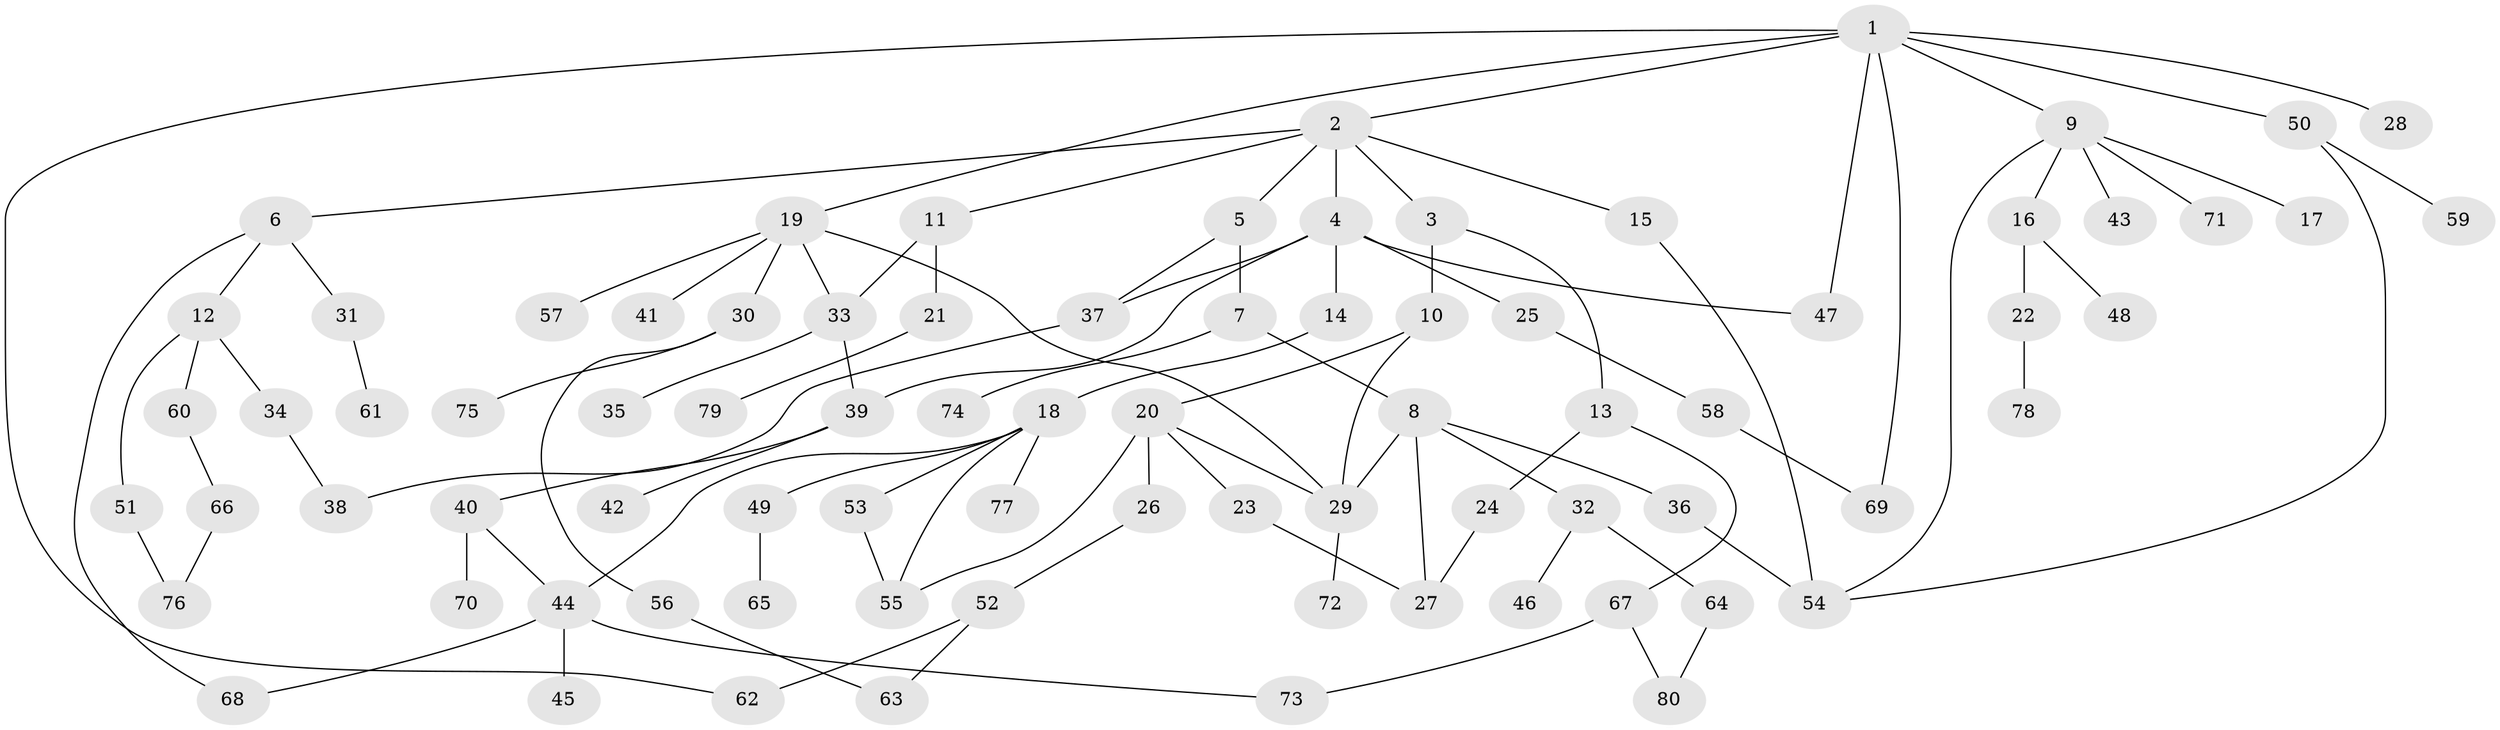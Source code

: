 // Generated by graph-tools (version 1.1) at 2025/25/03/09/25 03:25:32]
// undirected, 80 vertices, 102 edges
graph export_dot {
graph [start="1"]
  node [color=gray90,style=filled];
  1;
  2;
  3;
  4;
  5;
  6;
  7;
  8;
  9;
  10;
  11;
  12;
  13;
  14;
  15;
  16;
  17;
  18;
  19;
  20;
  21;
  22;
  23;
  24;
  25;
  26;
  27;
  28;
  29;
  30;
  31;
  32;
  33;
  34;
  35;
  36;
  37;
  38;
  39;
  40;
  41;
  42;
  43;
  44;
  45;
  46;
  47;
  48;
  49;
  50;
  51;
  52;
  53;
  54;
  55;
  56;
  57;
  58;
  59;
  60;
  61;
  62;
  63;
  64;
  65;
  66;
  67;
  68;
  69;
  70;
  71;
  72;
  73;
  74;
  75;
  76;
  77;
  78;
  79;
  80;
  1 -- 2;
  1 -- 9;
  1 -- 19;
  1 -- 28;
  1 -- 50;
  1 -- 62;
  1 -- 47;
  1 -- 69;
  2 -- 3;
  2 -- 4;
  2 -- 5;
  2 -- 6;
  2 -- 11;
  2 -- 15;
  3 -- 10;
  3 -- 13;
  4 -- 14;
  4 -- 25;
  4 -- 37;
  4 -- 47;
  4 -- 39;
  5 -- 7;
  5 -- 37;
  6 -- 12;
  6 -- 31;
  6 -- 68;
  7 -- 8;
  7 -- 74;
  8 -- 27;
  8 -- 32;
  8 -- 36;
  8 -- 29;
  9 -- 16;
  9 -- 17;
  9 -- 43;
  9 -- 71;
  9 -- 54;
  10 -- 20;
  10 -- 29;
  11 -- 21;
  11 -- 33;
  12 -- 34;
  12 -- 51;
  12 -- 60;
  13 -- 24;
  13 -- 67;
  14 -- 18;
  15 -- 54;
  16 -- 22;
  16 -- 48;
  18 -- 49;
  18 -- 53;
  18 -- 77;
  18 -- 44;
  18 -- 55;
  19 -- 30;
  19 -- 41;
  19 -- 57;
  19 -- 33;
  19 -- 29;
  20 -- 23;
  20 -- 26;
  20 -- 29;
  20 -- 55;
  21 -- 79;
  22 -- 78;
  23 -- 27;
  24 -- 27;
  25 -- 58;
  26 -- 52;
  29 -- 72;
  30 -- 56;
  30 -- 75;
  31 -- 61;
  32 -- 46;
  32 -- 64;
  33 -- 35;
  33 -- 39;
  34 -- 38;
  36 -- 54;
  37 -- 38;
  39 -- 40;
  39 -- 42;
  40 -- 44;
  40 -- 70;
  44 -- 45;
  44 -- 73;
  44 -- 68;
  49 -- 65;
  50 -- 54;
  50 -- 59;
  51 -- 76;
  52 -- 62;
  52 -- 63;
  53 -- 55;
  56 -- 63;
  58 -- 69;
  60 -- 66;
  64 -- 80;
  66 -- 76;
  67 -- 73;
  67 -- 80;
}
